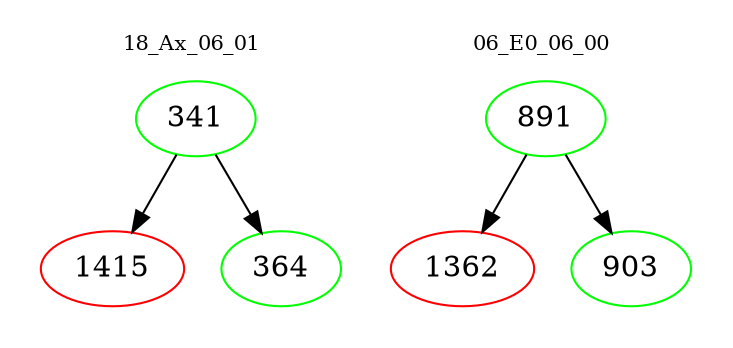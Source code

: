 digraph{
subgraph cluster_0 {
color = white
label = "18_Ax_06_01";
fontsize=10;
T0_341 [label="341", color="green"]
T0_341 -> T0_1415 [color="black"]
T0_1415 [label="1415", color="red"]
T0_341 -> T0_364 [color="black"]
T0_364 [label="364", color="green"]
}
subgraph cluster_1 {
color = white
label = "06_E0_06_00";
fontsize=10;
T1_891 [label="891", color="green"]
T1_891 -> T1_1362 [color="black"]
T1_1362 [label="1362", color="red"]
T1_891 -> T1_903 [color="black"]
T1_903 [label="903", color="green"]
}
}
